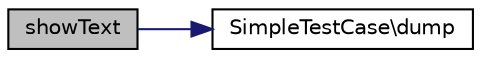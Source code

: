 digraph "showText"
{
  edge [fontname="Helvetica",fontsize="10",labelfontname="Helvetica",labelfontsize="10"];
  node [fontname="Helvetica",fontsize="10",shape=record];
  rankdir="LR";
  Node1 [label="showText",height=0.2,width=0.4,color="black", fillcolor="grey75", style="filled" fontcolor="black"];
  Node1 -> Node2 [color="midnightblue",fontsize="10",style="solid",fontname="Helvetica"];
  Node2 [label="SimpleTestCase\\dump",height=0.2,width=0.4,color="black", fillcolor="white", style="filled",URL="$class_simple_test_case.html#a0b0216f92304c09d73df53c9ef3e4621"];
}
